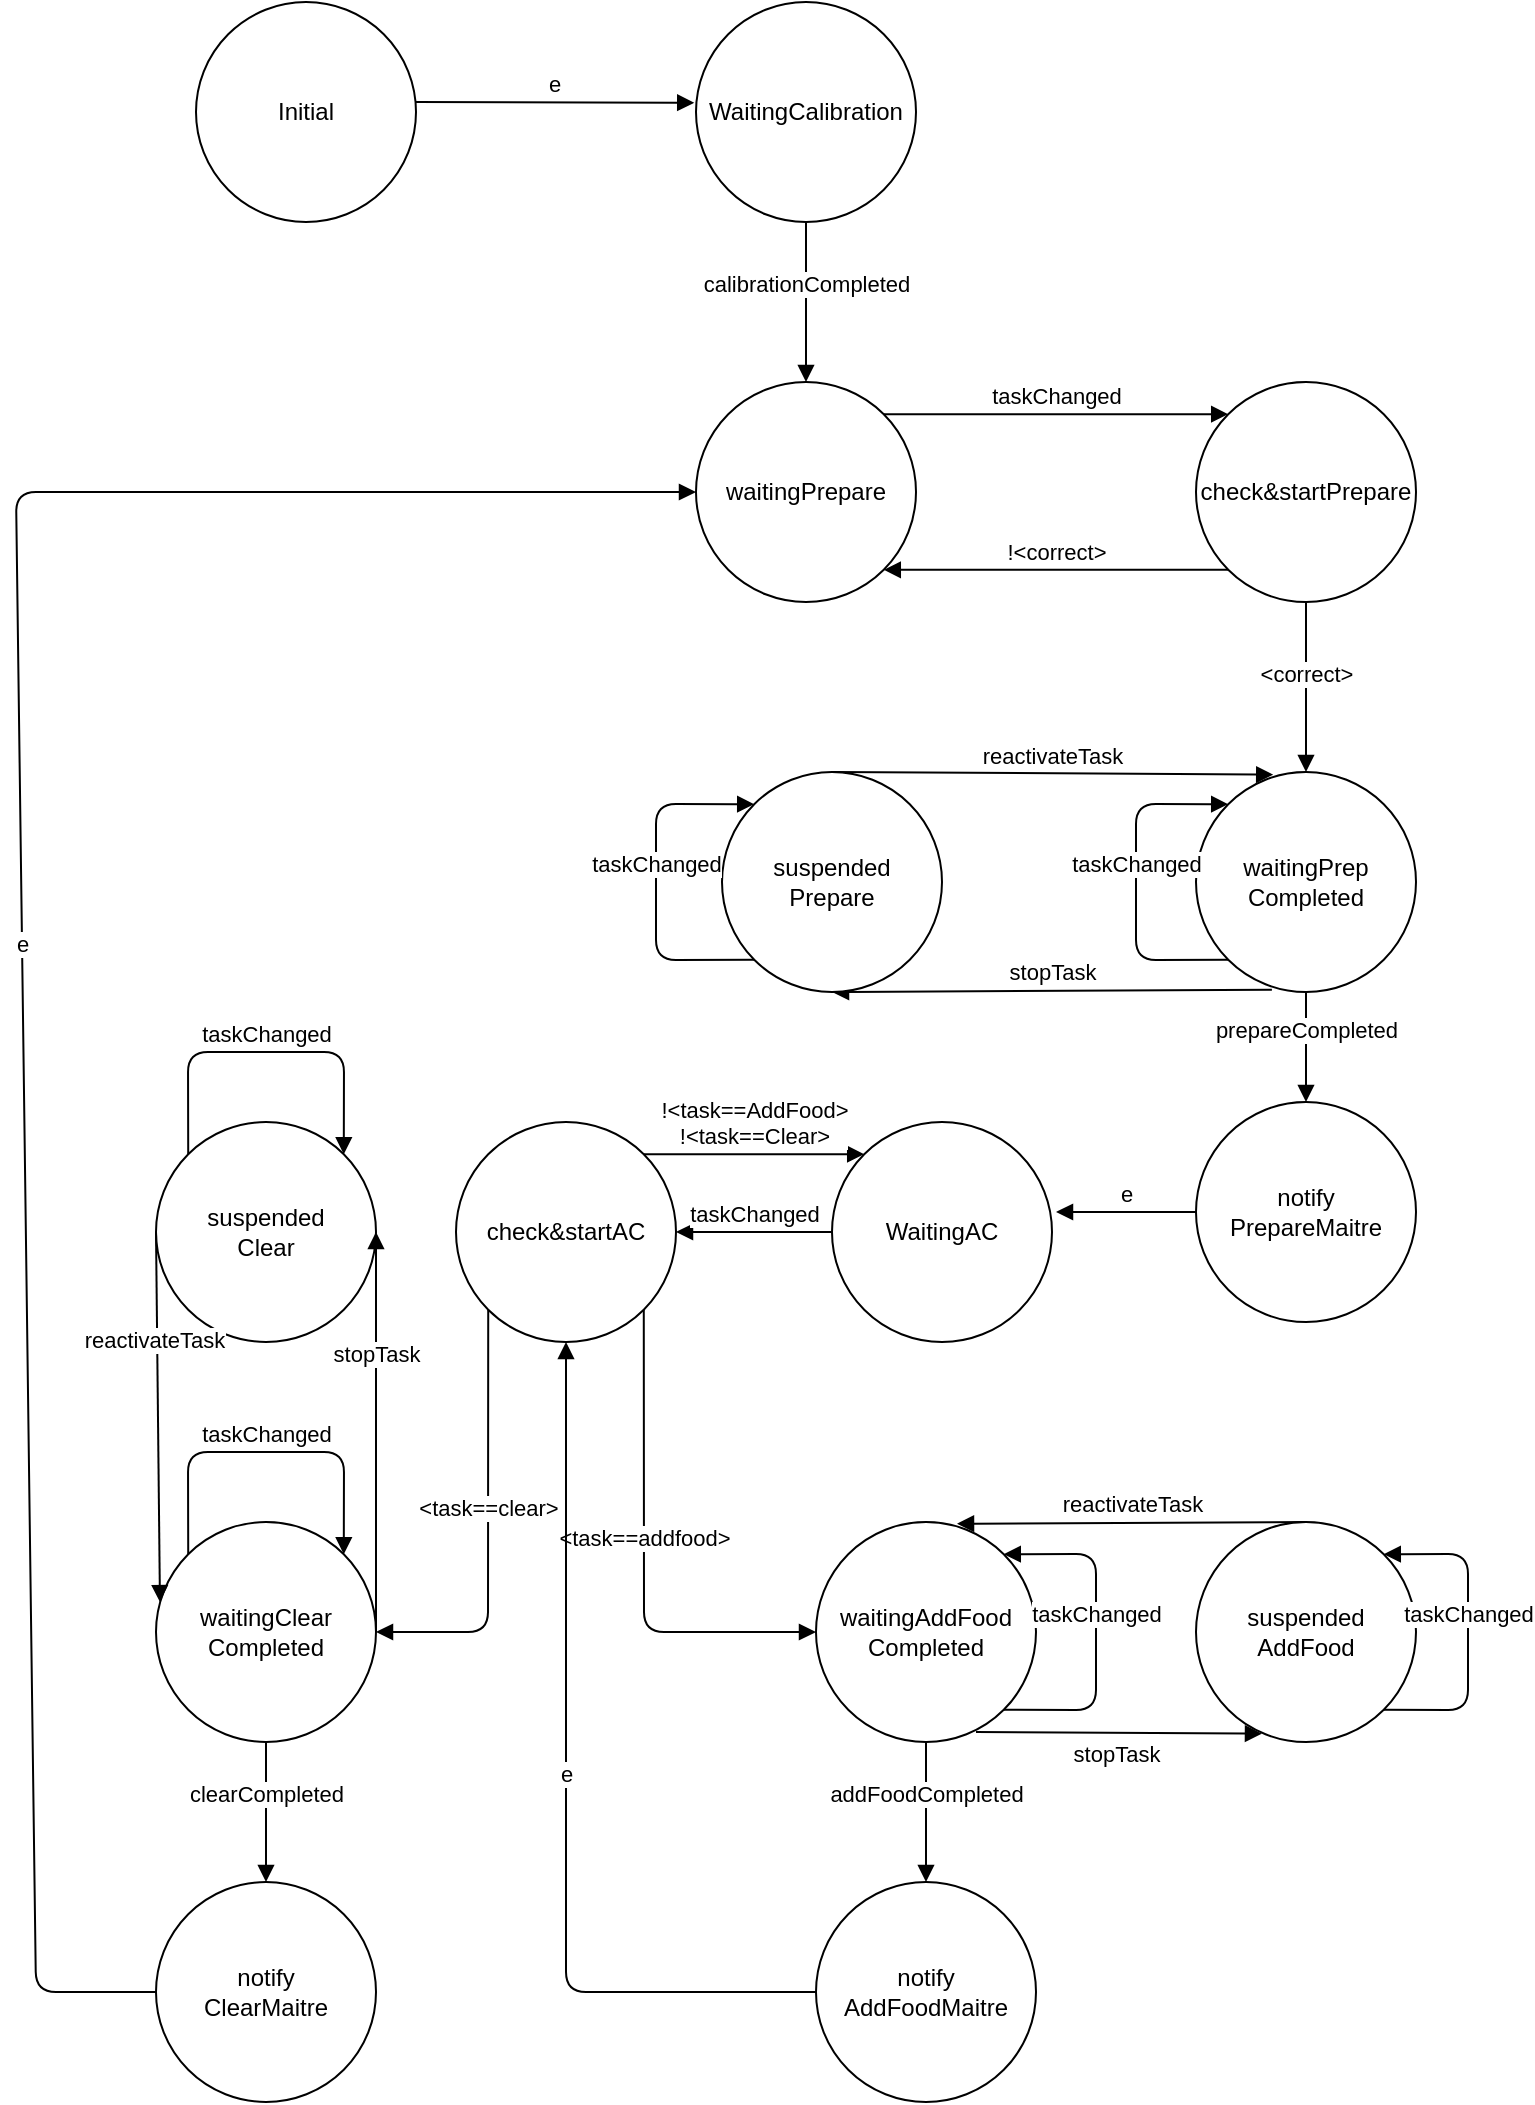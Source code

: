 <mxfile version="11.3.0" type="device" pages="1"><diagram id="66nHzbukCa5LM16RsjfD" name="Page-1"><mxGraphModel dx="854" dy="504" grid="1" gridSize="10" guides="1" tooltips="1" connect="1" arrows="1" fold="1" page="1" pageScale="1" pageWidth="827" pageHeight="1169" math="0" shadow="0"><root><mxCell id="0"/><mxCell id="1" parent="0"/><mxCell id="wLRoAIYvhkM972V-xq_N-1" value="Initial" style="ellipse;whiteSpace=wrap;html=1;" parent="1" vertex="1"><mxGeometry x="200" y="45" width="110" height="110" as="geometry"/></mxCell><mxCell id="wLRoAIYvhkM972V-xq_N-2" value="WaitingCalibration" style="ellipse;whiteSpace=wrap;html=1;" parent="1" vertex="1"><mxGeometry x="450" y="45" width="110" height="110" as="geometry"/></mxCell><mxCell id="wLRoAIYvhkM972V-xq_N-3" value="waitingPrepare" style="ellipse;whiteSpace=wrap;html=1;" parent="1" vertex="1"><mxGeometry x="450" y="235" width="110" height="110" as="geometry"/></mxCell><mxCell id="wLRoAIYvhkM972V-xq_N-4" value="e" style="html=1;verticalAlign=bottom;endArrow=block;entryX=-0.008;entryY=0.458;entryDx=0;entryDy=0;entryPerimeter=0;" parent="1" target="wLRoAIYvhkM972V-xq_N-2" edge="1"><mxGeometry width="80" relative="1" as="geometry"><mxPoint x="310" y="95" as="sourcePoint"/><mxPoint x="390" y="95" as="targetPoint"/></mxGeometry></mxCell><mxCell id="wLRoAIYvhkM972V-xq_N-5" value="calibrationCompleted" style="html=1;verticalAlign=bottom;endArrow=block;entryX=0.5;entryY=0;entryDx=0;entryDy=0;exitX=0.5;exitY=1;exitDx=0;exitDy=0;" parent="1" source="wLRoAIYvhkM972V-xq_N-2" target="wLRoAIYvhkM972V-xq_N-3" edge="1"><mxGeometry width="80" relative="1" as="geometry"><mxPoint x="560" y="99" as="sourcePoint"/><mxPoint x="700" y="99" as="targetPoint"/></mxGeometry></mxCell><mxCell id="wLRoAIYvhkM972V-xq_N-6" value="check&amp;amp;startPrepare" style="ellipse;whiteSpace=wrap;html=1;" parent="1" vertex="1"><mxGeometry x="700" y="235" width="110" height="110" as="geometry"/></mxCell><mxCell id="wLRoAIYvhkM972V-xq_N-7" value="taskChanged" style="html=1;verticalAlign=bottom;endArrow=block;exitX=1;exitY=0;exitDx=0;exitDy=0;entryX=0;entryY=0;entryDx=0;entryDy=0;" parent="1" source="wLRoAIYvhkM972V-xq_N-3" target="wLRoAIYvhkM972V-xq_N-6" edge="1"><mxGeometry width="80" relative="1" as="geometry"><mxPoint x="200" y="365" as="sourcePoint"/><mxPoint x="280" y="365" as="targetPoint"/></mxGeometry></mxCell><mxCell id="wLRoAIYvhkM972V-xq_N-8" value="notify&lt;br&gt;PrepareMaitre" style="ellipse;whiteSpace=wrap;html=1;" parent="1" vertex="1"><mxGeometry x="700" y="595" width="110" height="110" as="geometry"/></mxCell><mxCell id="wLRoAIYvhkM972V-xq_N-9" value="!&amp;lt;correct&amp;gt;" style="html=1;verticalAlign=bottom;endArrow=block;exitX=0;exitY=1;exitDx=0;exitDy=0;entryX=1;entryY=1;entryDx=0;entryDy=0;" parent="1" source="wLRoAIYvhkM972V-xq_N-6" target="wLRoAIYvhkM972V-xq_N-3" edge="1"><mxGeometry width="80" relative="1" as="geometry"><mxPoint x="200" y="535" as="sourcePoint"/><mxPoint x="280" y="535" as="targetPoint"/></mxGeometry></mxCell><mxCell id="wLRoAIYvhkM972V-xq_N-10" value="prepareCompleted" style="html=1;verticalAlign=bottom;endArrow=block;" parent="1" target="wLRoAIYvhkM972V-xq_N-8" edge="1"><mxGeometry width="80" relative="1" as="geometry"><mxPoint x="755" y="540" as="sourcePoint"/><mxPoint x="610" y="555" as="targetPoint"/></mxGeometry></mxCell><mxCell id="wLRoAIYvhkM972V-xq_N-11" value="WaitingAC" style="ellipse;whiteSpace=wrap;html=1;" parent="1" vertex="1"><mxGeometry x="518" y="605" width="110" height="110" as="geometry"/></mxCell><mxCell id="wLRoAIYvhkM972V-xq_N-12" value="e" style="html=1;verticalAlign=bottom;endArrow=block;exitX=0;exitY=0.5;exitDx=0;exitDy=0;" parent="1" source="wLRoAIYvhkM972V-xq_N-8" edge="1"><mxGeometry width="80" relative="1" as="geometry"><mxPoint x="200" y="735" as="sourcePoint"/><mxPoint x="630" y="650" as="targetPoint"/></mxGeometry></mxCell><mxCell id="wLRoAIYvhkM972V-xq_N-13" value="check&amp;amp;startAC" style="ellipse;whiteSpace=wrap;html=1;" parent="1" vertex="1"><mxGeometry x="330" y="605" width="110" height="110" as="geometry"/></mxCell><mxCell id="wLRoAIYvhkM972V-xq_N-14" value="!&amp;lt;task==AddFood&amp;gt;&lt;br&gt;!&amp;lt;task==Clear&amp;gt;" style="html=1;verticalAlign=bottom;endArrow=block;exitX=1;exitY=0;exitDx=0;exitDy=0;entryX=0;entryY=0;entryDx=0;entryDy=0;" parent="1" source="wLRoAIYvhkM972V-xq_N-13" target="wLRoAIYvhkM972V-xq_N-11" edge="1"><mxGeometry width="80" relative="1" as="geometry"><mxPoint x="440" y="625" as="sourcePoint"/><mxPoint x="520" y="625" as="targetPoint"/></mxGeometry></mxCell><mxCell id="wLRoAIYvhkM972V-xq_N-15" value="taskChanged" style="html=1;verticalAlign=bottom;endArrow=block;exitX=0;exitY=0.5;exitDx=0;exitDy=0;" parent="1" source="wLRoAIYvhkM972V-xq_N-11" target="wLRoAIYvhkM972V-xq_N-13" edge="1"><mxGeometry width="80" relative="1" as="geometry"><mxPoint x="200" y="735" as="sourcePoint"/><mxPoint x="280" y="735" as="targetPoint"/></mxGeometry></mxCell><mxCell id="wLRoAIYvhkM972V-xq_N-16" value="waitingAddFood&lt;br&gt;Completed" style="ellipse;whiteSpace=wrap;html=1;" parent="1" vertex="1"><mxGeometry x="510" y="805" width="110" height="110" as="geometry"/></mxCell><mxCell id="wLRoAIYvhkM972V-xq_N-17" value="waitingClear&lt;br&gt;Completed" style="ellipse;whiteSpace=wrap;html=1;" parent="1" vertex="1"><mxGeometry x="180" y="805" width="110" height="110" as="geometry"/></mxCell><mxCell id="wLRoAIYvhkM972V-xq_N-18" value="&amp;lt;task==clear&amp;gt;" style="html=1;verticalAlign=bottom;endArrow=block;exitX=0;exitY=1;exitDx=0;exitDy=0;entryX=1;entryY=0.5;entryDx=0;entryDy=0;" parent="1" source="wLRoAIYvhkM972V-xq_N-13" target="wLRoAIYvhkM972V-xq_N-17" edge="1"><mxGeometry width="80" relative="1" as="geometry"><mxPoint x="360" y="845" as="sourcePoint"/><mxPoint x="440" y="845" as="targetPoint"/><Array as="points"><mxPoint x="346" y="860"/></Array></mxGeometry></mxCell><mxCell id="wLRoAIYvhkM972V-xq_N-19" value="&amp;lt;task==addfood&amp;gt;" style="html=1;verticalAlign=bottom;endArrow=block;exitX=1;exitY=1;exitDx=0;exitDy=0;entryX=0;entryY=0.5;entryDx=0;entryDy=0;" parent="1" source="wLRoAIYvhkM972V-xq_N-13" target="wLRoAIYvhkM972V-xq_N-16" edge="1"><mxGeometry width="80" relative="1" as="geometry"><mxPoint x="340" y="845" as="sourcePoint"/><mxPoint x="420" y="845" as="targetPoint"/><Array as="points"><mxPoint x="424" y="860"/></Array></mxGeometry></mxCell><mxCell id="wLRoAIYvhkM972V-xq_N-20" value="notify AddFoodMaitre" style="ellipse;whiteSpace=wrap;html=1;" parent="1" vertex="1"><mxGeometry x="510" y="985" width="110" height="110" as="geometry"/></mxCell><mxCell id="wLRoAIYvhkM972V-xq_N-21" value="notify&lt;br&gt;ClearMaitre" style="ellipse;whiteSpace=wrap;html=1;" parent="1" vertex="1"><mxGeometry x="180" y="985" width="110" height="110" as="geometry"/></mxCell><mxCell id="wLRoAIYvhkM972V-xq_N-22" value="clearCompleted" style="html=1;verticalAlign=bottom;endArrow=block;exitX=0.5;exitY=1;exitDx=0;exitDy=0;" parent="1" source="wLRoAIYvhkM972V-xq_N-17" target="wLRoAIYvhkM972V-xq_N-21" edge="1"><mxGeometry width="80" relative="1" as="geometry"><mxPoint x="180" y="1115" as="sourcePoint"/><mxPoint x="260" y="1115" as="targetPoint"/></mxGeometry></mxCell><mxCell id="wLRoAIYvhkM972V-xq_N-23" value="addFoodCompleted" style="html=1;verticalAlign=bottom;endArrow=block;exitX=0.5;exitY=1;exitDx=0;exitDy=0;" parent="1" source="wLRoAIYvhkM972V-xq_N-16" target="wLRoAIYvhkM972V-xq_N-20" edge="1"><mxGeometry width="80" relative="1" as="geometry"><mxPoint x="180" y="1115" as="sourcePoint"/><mxPoint x="260" y="1115" as="targetPoint"/></mxGeometry></mxCell><mxCell id="wLRoAIYvhkM972V-xq_N-24" value="e" style="html=1;verticalAlign=bottom;endArrow=block;exitX=0;exitY=0.5;exitDx=0;exitDy=0;entryX=0.5;entryY=1;entryDx=0;entryDy=0;" parent="1" source="wLRoAIYvhkM972V-xq_N-20" target="wLRoAIYvhkM972V-xq_N-13" edge="1"><mxGeometry width="80" relative="1" as="geometry"><mxPoint x="400" y="1065" as="sourcePoint"/><mxPoint x="480" y="1065" as="targetPoint"/><Array as="points"><mxPoint x="385" y="1040"/></Array></mxGeometry></mxCell><mxCell id="wLRoAIYvhkM972V-xq_N-25" value="e" style="html=1;verticalAlign=bottom;endArrow=block;exitX=0;exitY=0.5;exitDx=0;exitDy=0;entryX=0;entryY=0.5;entryDx=0;entryDy=0;" parent="1" source="wLRoAIYvhkM972V-xq_N-21" target="wLRoAIYvhkM972V-xq_N-3" edge="1"><mxGeometry width="80" relative="1" as="geometry"><mxPoint x="180" y="930" as="sourcePoint"/><mxPoint x="260" y="930" as="targetPoint"/><Array as="points"><mxPoint x="120" y="1040"/><mxPoint x="110" y="290"/></Array></mxGeometry></mxCell><mxCell id="wLRoAIYvhkM972V-xq_N-26" value="waitingPrep&lt;br&gt;Completed" style="ellipse;whiteSpace=wrap;html=1;" parent="1" vertex="1"><mxGeometry x="700" y="430" width="110" height="110" as="geometry"/></mxCell><mxCell id="wLRoAIYvhkM972V-xq_N-27" value="&amp;lt;correct&amp;gt;" style="html=1;verticalAlign=bottom;endArrow=block;exitX=0.5;exitY=1;exitDx=0;exitDy=0;entryX=0.5;entryY=0;entryDx=0;entryDy=0;" parent="1" source="wLRoAIYvhkM972V-xq_N-6" target="wLRoAIYvhkM972V-xq_N-26" edge="1"><mxGeometry x="0.059" width="80" relative="1" as="geometry"><mxPoint x="620" y="450" as="sourcePoint"/><mxPoint x="700" y="450" as="targetPoint"/><mxPoint as="offset"/></mxGeometry></mxCell><mxCell id="wLRoAIYvhkM972V-xq_N-28" value="taskChanged" style="html=1;verticalAlign=bottom;endArrow=block;exitX=0;exitY=1;exitDx=0;exitDy=0;entryX=0;entryY=0;entryDx=0;entryDy=0;" parent="1" source="wLRoAIYvhkM972V-xq_N-26" target="wLRoAIYvhkM972V-xq_N-26" edge="1"><mxGeometry width="80" relative="1" as="geometry"><mxPoint x="550" y="520" as="sourcePoint"/><mxPoint x="630" y="520" as="targetPoint"/><Array as="points"><mxPoint x="670" y="524"/><mxPoint x="670" y="446"/></Array></mxGeometry></mxCell><mxCell id="wLRoAIYvhkM972V-xq_N-29" value="stopTask" style="html=1;verticalAlign=bottom;endArrow=block;exitX=0.345;exitY=0.99;exitDx=0;exitDy=0;exitPerimeter=0;entryX=0.5;entryY=1;entryDx=0;entryDy=0;" parent="1" source="wLRoAIYvhkM972V-xq_N-26" target="wLRoAIYvhkM972V-xq_N-30" edge="1"><mxGeometry width="80" relative="1" as="geometry"><mxPoint x="630" y="550" as="sourcePoint"/><mxPoint x="600" y="550" as="targetPoint"/></mxGeometry></mxCell><mxCell id="wLRoAIYvhkM972V-xq_N-30" value="suspended&lt;br&gt;Prepare" style="ellipse;whiteSpace=wrap;html=1;" parent="1" vertex="1"><mxGeometry x="463" y="430" width="110" height="110" as="geometry"/></mxCell><mxCell id="wLRoAIYvhkM972V-xq_N-31" value="taskChanged" style="html=1;verticalAlign=bottom;endArrow=block;exitX=0;exitY=1;exitDx=0;exitDy=0;entryX=0;entryY=0;entryDx=0;entryDy=0;" parent="1" source="wLRoAIYvhkM972V-xq_N-30" target="wLRoAIYvhkM972V-xq_N-30" edge="1"><mxGeometry width="80" relative="1" as="geometry"><mxPoint x="476.109" y="523.891" as="sourcePoint"/><mxPoint x="476.109" y="446.109" as="targetPoint"/><Array as="points"><mxPoint x="430" y="524"/><mxPoint x="430" y="446"/></Array></mxGeometry></mxCell><mxCell id="wLRoAIYvhkM972V-xq_N-32" value="reactivateTask" style="html=1;verticalAlign=bottom;endArrow=block;exitX=0.5;exitY=0;exitDx=0;exitDy=0;entryX=0.351;entryY=0.012;entryDx=0;entryDy=0;entryPerimeter=0;" parent="1" source="wLRoAIYvhkM972V-xq_N-30" target="wLRoAIYvhkM972V-xq_N-26" edge="1"><mxGeometry width="80" relative="1" as="geometry"><mxPoint x="580" y="410" as="sourcePoint"/><mxPoint x="660" y="410" as="targetPoint"/></mxGeometry></mxCell><mxCell id="wLRoAIYvhkM972V-xq_N-33" value="suspended&lt;br&gt;AddFood" style="ellipse;whiteSpace=wrap;html=1;" parent="1" vertex="1"><mxGeometry x="700" y="805" width="110" height="110" as="geometry"/></mxCell><mxCell id="wLRoAIYvhkM972V-xq_N-34" value="taskChanged" style="html=1;verticalAlign=bottom;endArrow=block;exitX=1;exitY=1;exitDx=0;exitDy=0;entryX=1;entryY=0;entryDx=0;entryDy=0;" parent="1" source="wLRoAIYvhkM972V-xq_N-16" target="wLRoAIYvhkM972V-xq_N-16" edge="1"><mxGeometry width="80" relative="1" as="geometry"><mxPoint x="610" y="940" as="sourcePoint"/><mxPoint x="690" y="940" as="targetPoint"/><Array as="points"><mxPoint x="650" y="899"/><mxPoint x="650" y="821"/></Array></mxGeometry></mxCell><mxCell id="wLRoAIYvhkM972V-xq_N-35" value="stopTask" style="html=1;verticalAlign=bottom;endArrow=block;entryX=0.3;entryY=0.962;entryDx=0;entryDy=0;entryPerimeter=0;" parent="1" target="wLRoAIYvhkM972V-xq_N-33" edge="1"><mxGeometry x="-0.019" y="-20" width="80" relative="1" as="geometry"><mxPoint x="590" y="910" as="sourcePoint"/><mxPoint x="670" y="910" as="targetPoint"/><mxPoint as="offset"/></mxGeometry></mxCell><mxCell id="wLRoAIYvhkM972V-xq_N-36" value="reactivateTask" style="html=1;verticalAlign=bottom;endArrow=block;exitX=0.5;exitY=0;exitDx=0;exitDy=0;entryX=0.641;entryY=0.008;entryDx=0;entryDy=0;entryPerimeter=0;" parent="1" source="wLRoAIYvhkM972V-xq_N-33" target="wLRoAIYvhkM972V-xq_N-16" edge="1"><mxGeometry width="80" relative="1" as="geometry"><mxPoint x="720" y="950" as="sourcePoint"/><mxPoint x="800" y="950" as="targetPoint"/></mxGeometry></mxCell><mxCell id="wLRoAIYvhkM972V-xq_N-37" value="taskChanged" style="html=1;verticalAlign=bottom;endArrow=block;exitX=1;exitY=1;exitDx=0;exitDy=0;entryX=1;entryY=0;entryDx=0;entryDy=0;" parent="1" source="wLRoAIYvhkM972V-xq_N-33" target="wLRoAIYvhkM972V-xq_N-33" edge="1"><mxGeometry width="80" relative="1" as="geometry"><mxPoint x="789.891" y="887.891" as="sourcePoint"/><mxPoint x="789.891" y="810.109" as="targetPoint"/><Array as="points"><mxPoint x="836" y="899"/><mxPoint x="836" y="821"/></Array></mxGeometry></mxCell><mxCell id="wLRoAIYvhkM972V-xq_N-38" value="taskChanged" style="html=1;verticalAlign=bottom;endArrow=block;exitX=0;exitY=0;exitDx=0;exitDy=0;entryX=1;entryY=0;entryDx=0;entryDy=0;" parent="1" source="wLRoAIYvhkM972V-xq_N-17" target="wLRoAIYvhkM972V-xq_N-17" edge="1"><mxGeometry width="80" relative="1" as="geometry"><mxPoint x="230" y="890" as="sourcePoint"/><mxPoint x="310" y="890" as="targetPoint"/><Array as="points"><mxPoint x="196" y="770"/><mxPoint x="274" y="770"/></Array></mxGeometry></mxCell><mxCell id="wLRoAIYvhkM972V-xq_N-39" value="suspended&lt;br&gt;Clear" style="ellipse;whiteSpace=wrap;html=1;" parent="1" vertex="1"><mxGeometry x="180" y="605" width="110" height="110" as="geometry"/></mxCell><mxCell id="wLRoAIYvhkM972V-xq_N-42" value="stopTask" style="html=1;verticalAlign=bottom;endArrow=block;exitX=0;exitY=0.5;exitDx=0;exitDy=0;entryX=0;entryY=0.5;entryDx=0;entryDy=0;" parent="1" edge="1"><mxGeometry x="0.3" width="80" relative="1" as="geometry"><mxPoint x="290" y="860" as="sourcePoint"/><mxPoint x="290" y="660" as="targetPoint"/><mxPoint as="offset"/></mxGeometry></mxCell><mxCell id="wLRoAIYvhkM972V-xq_N-43" value="reactivateTask" style="html=1;verticalAlign=bottom;endArrow=block;entryX=0.018;entryY=0.364;entryDx=0;entryDy=0;entryPerimeter=0;exitX=0;exitY=0.5;exitDx=0;exitDy=0;" parent="1" source="wLRoAIYvhkM972V-xq_N-39" target="wLRoAIYvhkM972V-xq_N-17" edge="1"><mxGeometry x="-0.327" y="-2" width="80" relative="1" as="geometry"><mxPoint x="177" y="660" as="sourcePoint"/><mxPoint x="270" y="810" as="targetPoint"/><mxPoint as="offset"/></mxGeometry></mxCell><mxCell id="vfEj92BF9anFMVfxfXCA-1" value="taskChanged" style="html=1;verticalAlign=bottom;endArrow=block;exitX=0;exitY=0;exitDx=0;exitDy=0;entryX=1;entryY=0;entryDx=0;entryDy=0;" edge="1" parent="1" source="wLRoAIYvhkM972V-xq_N-39" target="wLRoAIYvhkM972V-xq_N-39"><mxGeometry width="80" relative="1" as="geometry"><mxPoint x="235.109" y="578.891" as="sourcePoint"/><mxPoint x="235.109" y="501.109" as="targetPoint"/><Array as="points"><mxPoint x="196" y="570"/><mxPoint x="274" y="570"/></Array></mxGeometry></mxCell></root></mxGraphModel></diagram></mxfile>
